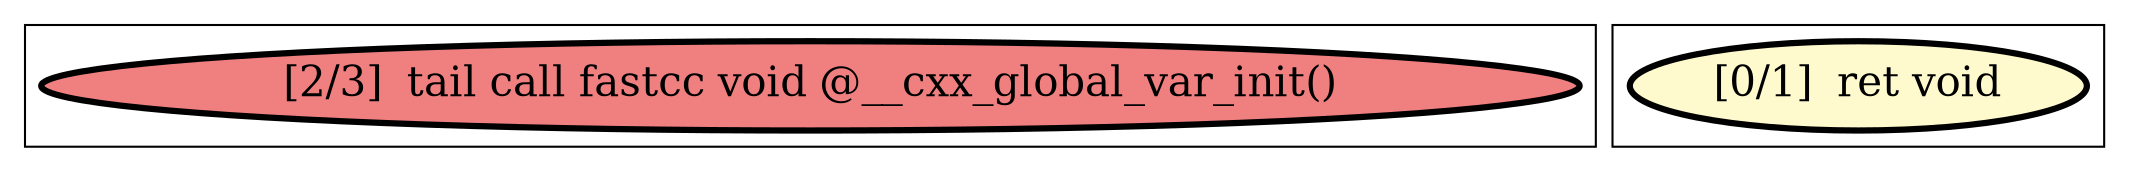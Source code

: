 
digraph G {





subgraph cluster1 {


node792 [penwidth=3.0,fontsize=20,fillcolor=lightcoral,label="[2/3]  tail call fastcc void @__cxx_global_var_init()",shape=ellipse,style=filled ]



}

subgraph cluster0 {


node791 [penwidth=3.0,fontsize=20,fillcolor=lemonchiffon,label="[0/1]  ret void",shape=ellipse,style=filled ]



}

}
